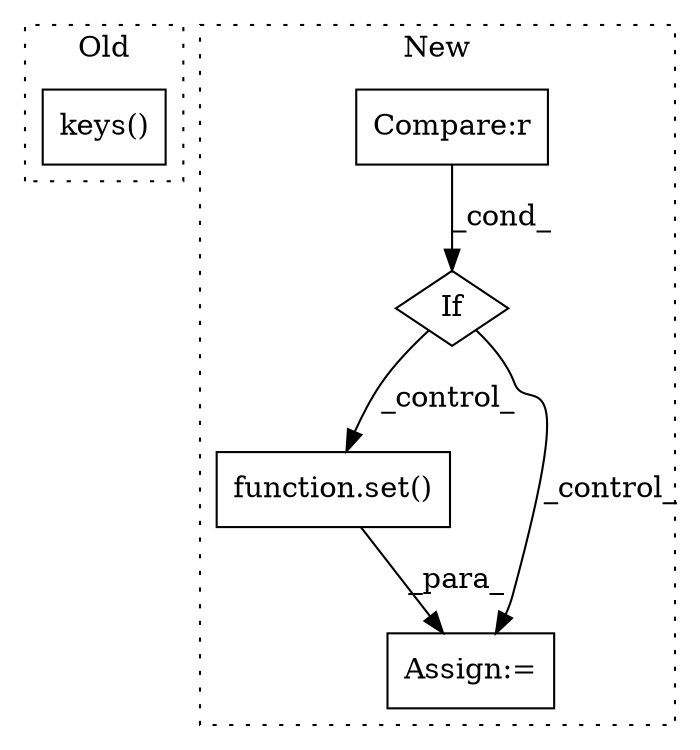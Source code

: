 digraph G {
subgraph cluster0 {
1 [label="keys()" a="75" s="3534" l="19" shape="box"];
label = "Old";
style="dotted";
}
subgraph cluster1 {
2 [label="function.set()" a="75" s="4186,4196" l="4,1" shape="box"];
3 [label="Assign:=" a="68" s="4219" l="3" shape="box"];
4 [label="If" a="96" s="4137" l="3" shape="diamond"];
5 [label="Compare:r" a="40" s="4140" l="20" shape="box"];
label = "New";
style="dotted";
}
2 -> 3 [label="_para_"];
4 -> 3 [label="_control_"];
4 -> 2 [label="_control_"];
5 -> 4 [label="_cond_"];
}